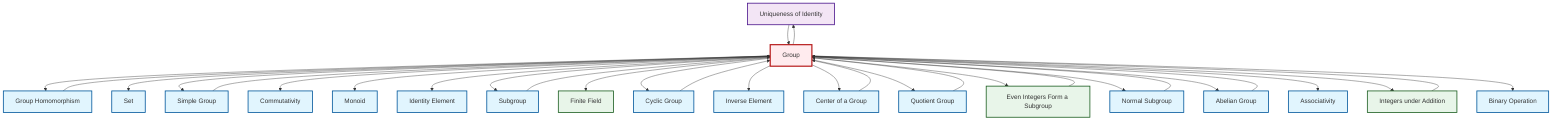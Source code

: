 graph TD
    classDef definition fill:#e1f5fe,stroke:#01579b,stroke-width:2px
    classDef theorem fill:#f3e5f5,stroke:#4a148c,stroke-width:2px
    classDef axiom fill:#fff3e0,stroke:#e65100,stroke-width:2px
    classDef example fill:#e8f5e9,stroke:#1b5e20,stroke-width:2px
    classDef current fill:#ffebee,stroke:#b71c1c,stroke-width:3px
    thm-unique-identity["Uniqueness of Identity"]:::theorem
    def-center-of-group["Center of a Group"]:::definition
    def-commutativity["Commutativity"]:::definition
    def-homomorphism["Group Homomorphism"]:::definition
    def-quotient-group["Quotient Group"]:::definition
    def-simple-group["Simple Group"]:::definition
    def-identity-element["Identity Element"]:::definition
    def-normal-subgroup["Normal Subgroup"]:::definition
    ex-integers-addition["Integers under Addition"]:::example
    ex-even-integers-subgroup["Even Integers Form a Subgroup"]:::example
    def-monoid["Monoid"]:::definition
    def-set["Set"]:::definition
    def-group["Group"]:::definition
    ex-finite-field["Finite Field"]:::example
    def-associativity["Associativity"]:::definition
    def-binary-operation["Binary Operation"]:::definition
    def-cyclic-group["Cyclic Group"]:::definition
    def-abelian-group["Abelian Group"]:::definition
    def-subgroup["Subgroup"]:::definition
    def-inverse-element["Inverse Element"]:::definition
    def-homomorphism --> def-group
    def-group --> def-homomorphism
    def-group --> def-set
    def-center-of-group --> def-group
    def-quotient-group --> def-group
    def-group --> def-simple-group
    def-group --> def-commutativity
    def-group --> def-monoid
    def-group --> def-identity-element
    def-group --> def-subgroup
    def-group --> thm-unique-identity
    ex-integers-addition --> def-group
    thm-unique-identity --> def-group
    ex-even-integers-subgroup --> def-group
    def-group --> ex-finite-field
    def-group --> def-cyclic-group
    def-group --> def-inverse-element
    def-group --> def-center-of-group
    def-cyclic-group --> def-group
    def-group --> def-quotient-group
    def-group --> ex-even-integers-subgroup
    def-group --> def-normal-subgroup
    def-group --> def-abelian-group
    def-group --> def-associativity
    def-simple-group --> def-group
    def-subgroup --> def-group
    def-group --> ex-integers-addition
    def-group --> def-binary-operation
    def-normal-subgroup --> def-group
    def-abelian-group --> def-group
    class def-group current